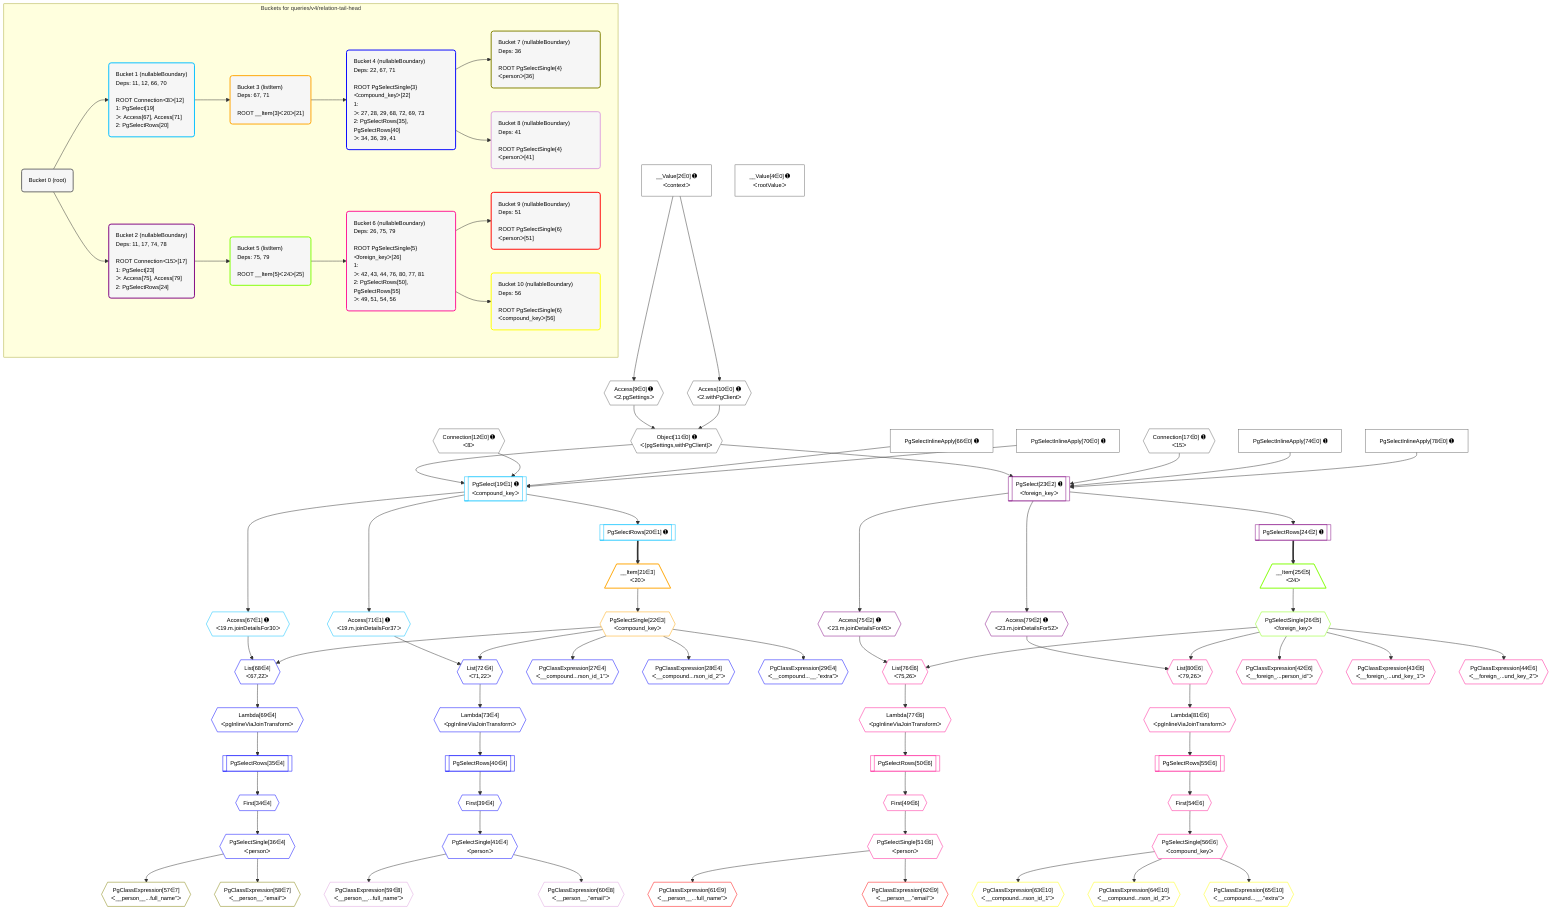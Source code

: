 %%{init: {'themeVariables': { 'fontSize': '12px'}}}%%
graph TD
    classDef path fill:#eee,stroke:#000,color:#000
    classDef plan fill:#fff,stroke-width:1px,color:#000
    classDef itemplan fill:#fff,stroke-width:2px,color:#000
    classDef unbatchedplan fill:#dff,stroke-width:1px,color:#000
    classDef sideeffectplan fill:#fcc,stroke-width:2px,color:#000
    classDef bucket fill:#f6f6f6,color:#000,stroke-width:2px,text-align:left


    %% plan dependencies
    Object11{{"Object[11∈0] ➊<br />ᐸ{pgSettings,withPgClient}ᐳ"}}:::plan
    Access9{{"Access[9∈0] ➊<br />ᐸ2.pgSettingsᐳ"}}:::plan
    Access10{{"Access[10∈0] ➊<br />ᐸ2.withPgClientᐳ"}}:::plan
    Access9 & Access10 --> Object11
    __Value2["__Value[2∈0] ➊<br />ᐸcontextᐳ"]:::plan
    __Value2 --> Access9
    __Value2 --> Access10
    __Value4["__Value[4∈0] ➊<br />ᐸrootValueᐳ"]:::plan
    Connection12{{"Connection[12∈0] ➊<br />ᐸ8ᐳ"}}:::plan
    Connection17{{"Connection[17∈0] ➊<br />ᐸ15ᐳ"}}:::plan
    PgSelectInlineApply66["PgSelectInlineApply[66∈0] ➊"]:::plan
    PgSelectInlineApply70["PgSelectInlineApply[70∈0] ➊"]:::plan
    PgSelectInlineApply74["PgSelectInlineApply[74∈0] ➊"]:::plan
    PgSelectInlineApply78["PgSelectInlineApply[78∈0] ➊"]:::plan
    PgSelect19[["PgSelect[19∈1] ➊<br />ᐸcompound_keyᐳ"]]:::plan
    Object11 & Connection12 & PgSelectInlineApply66 & PgSelectInlineApply70 --> PgSelect19
    PgSelectRows20[["PgSelectRows[20∈1] ➊"]]:::plan
    PgSelect19 --> PgSelectRows20
    Access67{{"Access[67∈1] ➊<br />ᐸ19.m.joinDetailsFor30ᐳ"}}:::plan
    PgSelect19 --> Access67
    Access71{{"Access[71∈1] ➊<br />ᐸ19.m.joinDetailsFor37ᐳ"}}:::plan
    PgSelect19 --> Access71
    __Item21[/"__Item[21∈3]<br />ᐸ20ᐳ"\]:::itemplan
    PgSelectRows20 ==> __Item21
    PgSelectSingle22{{"PgSelectSingle[22∈3]<br />ᐸcompound_keyᐳ"}}:::plan
    __Item21 --> PgSelectSingle22
    List68{{"List[68∈4]<br />ᐸ67,22ᐳ"}}:::plan
    Access67 & PgSelectSingle22 --> List68
    List72{{"List[72∈4]<br />ᐸ71,22ᐳ"}}:::plan
    Access71 & PgSelectSingle22 --> List72
    PgClassExpression27{{"PgClassExpression[27∈4]<br />ᐸ__compound...rson_id_1”ᐳ"}}:::plan
    PgSelectSingle22 --> PgClassExpression27
    PgClassExpression28{{"PgClassExpression[28∈4]<br />ᐸ__compound...rson_id_2”ᐳ"}}:::plan
    PgSelectSingle22 --> PgClassExpression28
    PgClassExpression29{{"PgClassExpression[29∈4]<br />ᐸ__compound...__.”extra”ᐳ"}}:::plan
    PgSelectSingle22 --> PgClassExpression29
    First34{{"First[34∈4]"}}:::plan
    PgSelectRows35[["PgSelectRows[35∈4]"]]:::plan
    PgSelectRows35 --> First34
    Lambda69{{"Lambda[69∈4]<br />ᐸpgInlineViaJoinTransformᐳ"}}:::plan
    Lambda69 --> PgSelectRows35
    PgSelectSingle36{{"PgSelectSingle[36∈4]<br />ᐸpersonᐳ"}}:::plan
    First34 --> PgSelectSingle36
    First39{{"First[39∈4]"}}:::plan
    PgSelectRows40[["PgSelectRows[40∈4]"]]:::plan
    PgSelectRows40 --> First39
    Lambda73{{"Lambda[73∈4]<br />ᐸpgInlineViaJoinTransformᐳ"}}:::plan
    Lambda73 --> PgSelectRows40
    PgSelectSingle41{{"PgSelectSingle[41∈4]<br />ᐸpersonᐳ"}}:::plan
    First39 --> PgSelectSingle41
    List68 --> Lambda69
    List72 --> Lambda73
    PgClassExpression57{{"PgClassExpression[57∈7]<br />ᐸ__person__...full_name”ᐳ"}}:::plan
    PgSelectSingle36 --> PgClassExpression57
    PgClassExpression58{{"PgClassExpression[58∈7]<br />ᐸ__person__.”email”ᐳ"}}:::plan
    PgSelectSingle36 --> PgClassExpression58
    PgClassExpression59{{"PgClassExpression[59∈8]<br />ᐸ__person__...full_name”ᐳ"}}:::plan
    PgSelectSingle41 --> PgClassExpression59
    PgClassExpression60{{"PgClassExpression[60∈8]<br />ᐸ__person__.”email”ᐳ"}}:::plan
    PgSelectSingle41 --> PgClassExpression60
    PgSelect23[["PgSelect[23∈2] ➊<br />ᐸforeign_keyᐳ"]]:::plan
    Object11 & Connection17 & PgSelectInlineApply74 & PgSelectInlineApply78 --> PgSelect23
    PgSelectRows24[["PgSelectRows[24∈2] ➊"]]:::plan
    PgSelect23 --> PgSelectRows24
    Access75{{"Access[75∈2] ➊<br />ᐸ23.m.joinDetailsFor45ᐳ"}}:::plan
    PgSelect23 --> Access75
    Access79{{"Access[79∈2] ➊<br />ᐸ23.m.joinDetailsFor52ᐳ"}}:::plan
    PgSelect23 --> Access79
    __Item25[/"__Item[25∈5]<br />ᐸ24ᐳ"\]:::itemplan
    PgSelectRows24 ==> __Item25
    PgSelectSingle26{{"PgSelectSingle[26∈5]<br />ᐸforeign_keyᐳ"}}:::plan
    __Item25 --> PgSelectSingle26
    List76{{"List[76∈6]<br />ᐸ75,26ᐳ"}}:::plan
    Access75 & PgSelectSingle26 --> List76
    List80{{"List[80∈6]<br />ᐸ79,26ᐳ"}}:::plan
    Access79 & PgSelectSingle26 --> List80
    PgClassExpression42{{"PgClassExpression[42∈6]<br />ᐸ__foreign_...person_id”ᐳ"}}:::plan
    PgSelectSingle26 --> PgClassExpression42
    PgClassExpression43{{"PgClassExpression[43∈6]<br />ᐸ__foreign_...und_key_1”ᐳ"}}:::plan
    PgSelectSingle26 --> PgClassExpression43
    PgClassExpression44{{"PgClassExpression[44∈6]<br />ᐸ__foreign_...und_key_2”ᐳ"}}:::plan
    PgSelectSingle26 --> PgClassExpression44
    First49{{"First[49∈6]"}}:::plan
    PgSelectRows50[["PgSelectRows[50∈6]"]]:::plan
    PgSelectRows50 --> First49
    Lambda77{{"Lambda[77∈6]<br />ᐸpgInlineViaJoinTransformᐳ"}}:::plan
    Lambda77 --> PgSelectRows50
    PgSelectSingle51{{"PgSelectSingle[51∈6]<br />ᐸpersonᐳ"}}:::plan
    First49 --> PgSelectSingle51
    First54{{"First[54∈6]"}}:::plan
    PgSelectRows55[["PgSelectRows[55∈6]"]]:::plan
    PgSelectRows55 --> First54
    Lambda81{{"Lambda[81∈6]<br />ᐸpgInlineViaJoinTransformᐳ"}}:::plan
    Lambda81 --> PgSelectRows55
    PgSelectSingle56{{"PgSelectSingle[56∈6]<br />ᐸcompound_keyᐳ"}}:::plan
    First54 --> PgSelectSingle56
    List76 --> Lambda77
    List80 --> Lambda81
    PgClassExpression61{{"PgClassExpression[61∈9]<br />ᐸ__person__...full_name”ᐳ"}}:::plan
    PgSelectSingle51 --> PgClassExpression61
    PgClassExpression62{{"PgClassExpression[62∈9]<br />ᐸ__person__.”email”ᐳ"}}:::plan
    PgSelectSingle51 --> PgClassExpression62
    PgClassExpression63{{"PgClassExpression[63∈10]<br />ᐸ__compound...rson_id_1”ᐳ"}}:::plan
    PgSelectSingle56 --> PgClassExpression63
    PgClassExpression64{{"PgClassExpression[64∈10]<br />ᐸ__compound...rson_id_2”ᐳ"}}:::plan
    PgSelectSingle56 --> PgClassExpression64
    PgClassExpression65{{"PgClassExpression[65∈10]<br />ᐸ__compound...__.”extra”ᐳ"}}:::plan
    PgSelectSingle56 --> PgClassExpression65

    %% define steps

    subgraph "Buckets for queries/v4/relation-tail-head"
    Bucket0("Bucket 0 (root)"):::bucket
    classDef bucket0 stroke:#696969
    class Bucket0,__Value2,__Value4,Access9,Access10,Object11,Connection12,Connection17,PgSelectInlineApply66,PgSelectInlineApply70,PgSelectInlineApply74,PgSelectInlineApply78 bucket0
    Bucket1("Bucket 1 (nullableBoundary)<br />Deps: 11, 12, 66, 70<br /><br />ROOT Connectionᐸ8ᐳ[12]<br />1: PgSelect[19]<br />ᐳ: Access[67], Access[71]<br />2: PgSelectRows[20]"):::bucket
    classDef bucket1 stroke:#00bfff
    class Bucket1,PgSelect19,PgSelectRows20,Access67,Access71 bucket1
    Bucket2("Bucket 2 (nullableBoundary)<br />Deps: 11, 17, 74, 78<br /><br />ROOT Connectionᐸ15ᐳ[17]<br />1: PgSelect[23]<br />ᐳ: Access[75], Access[79]<br />2: PgSelectRows[24]"):::bucket
    classDef bucket2 stroke:#7f007f
    class Bucket2,PgSelect23,PgSelectRows24,Access75,Access79 bucket2
    Bucket3("Bucket 3 (listItem)<br />Deps: 67, 71<br /><br />ROOT __Item{3}ᐸ20ᐳ[21]"):::bucket
    classDef bucket3 stroke:#ffa500
    class Bucket3,__Item21,PgSelectSingle22 bucket3
    Bucket4("Bucket 4 (nullableBoundary)<br />Deps: 22, 67, 71<br /><br />ROOT PgSelectSingle{3}ᐸcompound_keyᐳ[22]<br />1: <br />ᐳ: 27, 28, 29, 68, 72, 69, 73<br />2: PgSelectRows[35], PgSelectRows[40]<br />ᐳ: 34, 36, 39, 41"):::bucket
    classDef bucket4 stroke:#0000ff
    class Bucket4,PgClassExpression27,PgClassExpression28,PgClassExpression29,First34,PgSelectRows35,PgSelectSingle36,First39,PgSelectRows40,PgSelectSingle41,List68,Lambda69,List72,Lambda73 bucket4
    Bucket5("Bucket 5 (listItem)<br />Deps: 75, 79<br /><br />ROOT __Item{5}ᐸ24ᐳ[25]"):::bucket
    classDef bucket5 stroke:#7fff00
    class Bucket5,__Item25,PgSelectSingle26 bucket5
    Bucket6("Bucket 6 (nullableBoundary)<br />Deps: 26, 75, 79<br /><br />ROOT PgSelectSingle{5}ᐸforeign_keyᐳ[26]<br />1: <br />ᐳ: 42, 43, 44, 76, 80, 77, 81<br />2: PgSelectRows[50], PgSelectRows[55]<br />ᐳ: 49, 51, 54, 56"):::bucket
    classDef bucket6 stroke:#ff1493
    class Bucket6,PgClassExpression42,PgClassExpression43,PgClassExpression44,First49,PgSelectRows50,PgSelectSingle51,First54,PgSelectRows55,PgSelectSingle56,List76,Lambda77,List80,Lambda81 bucket6
    Bucket7("Bucket 7 (nullableBoundary)<br />Deps: 36<br /><br />ROOT PgSelectSingle{4}ᐸpersonᐳ[36]"):::bucket
    classDef bucket7 stroke:#808000
    class Bucket7,PgClassExpression57,PgClassExpression58 bucket7
    Bucket8("Bucket 8 (nullableBoundary)<br />Deps: 41<br /><br />ROOT PgSelectSingle{4}ᐸpersonᐳ[41]"):::bucket
    classDef bucket8 stroke:#dda0dd
    class Bucket8,PgClassExpression59,PgClassExpression60 bucket8
    Bucket9("Bucket 9 (nullableBoundary)<br />Deps: 51<br /><br />ROOT PgSelectSingle{6}ᐸpersonᐳ[51]"):::bucket
    classDef bucket9 stroke:#ff0000
    class Bucket9,PgClassExpression61,PgClassExpression62 bucket9
    Bucket10("Bucket 10 (nullableBoundary)<br />Deps: 56<br /><br />ROOT PgSelectSingle{6}ᐸcompound_keyᐳ[56]"):::bucket
    classDef bucket10 stroke:#ffff00
    class Bucket10,PgClassExpression63,PgClassExpression64,PgClassExpression65 bucket10
    Bucket0 --> Bucket1 & Bucket2
    Bucket1 --> Bucket3
    Bucket2 --> Bucket5
    Bucket3 --> Bucket4
    Bucket4 --> Bucket7 & Bucket8
    Bucket5 --> Bucket6
    Bucket6 --> Bucket9 & Bucket10
    end